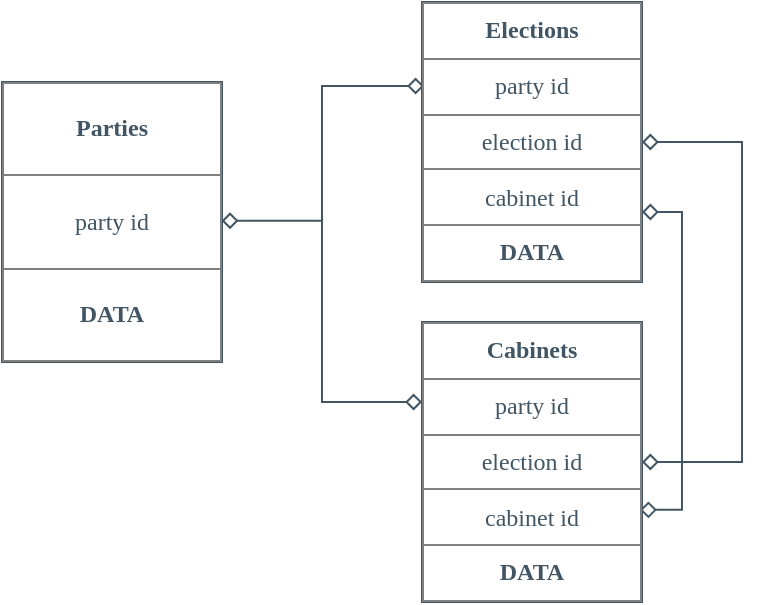 <mxfile>
    <diagram id="ZcramlJeOeUHpQ0AZHul" name="Page-1">
        <mxGraphModel dx="565" dy="353" grid="1" gridSize="10" guides="1" tooltips="1" connect="1" arrows="1" fold="1" page="1" pageScale="1" pageWidth="827" pageHeight="1169" math="0" shadow="0">
            <root>
                <mxCell id="0"/>
                <mxCell id="1" parent="0"/>
                <mxCell id="24" style="edgeStyle=orthogonalEdgeStyle;rounded=0;orthogonalLoop=1;jettySize=auto;html=1;exitX=0.935;exitY=0.496;exitDx=0;exitDy=0;entryX=0.009;entryY=0.3;entryDx=0;entryDy=0;entryPerimeter=0;endArrow=diamond;endFill=0;startArrow=diamond;startFill=0;exitPerimeter=0;strokeColor=#415564;" parent="1" source="16" target="17" edge="1">
                    <mxGeometry relative="1" as="geometry"/>
                </mxCell>
                <mxCell id="16" value="&lt;table border=&quot;1&quot; width=&quot;100%&quot; cellpadding=&quot;4&quot; style=&quot;width: 100% ; height: 100% ; border-collapse: collapse&quot;&gt;&lt;tbody&gt;&lt;tr&gt;&lt;th align=&quot;center&quot;&gt;&lt;b&gt;&lt;font face=&quot;Fira Sans&quot; data-font-src=&quot;https://fonts.googleapis.com/css?family=Fira+Sans&quot; color=&quot;#415564&quot;&gt;Parties&lt;/font&gt;&lt;/b&gt;&lt;/th&gt;&lt;/tr&gt;&lt;tr&gt;&lt;td align=&quot;center&quot;&gt;&lt;font face=&quot;Fira Sans&quot; color=&quot;#415564&quot; data-font-src=&quot;https://fonts.googleapis.com/css?family=Fira+Sans&quot;&gt;party id&lt;/font&gt;&lt;/td&gt;&lt;/tr&gt;&lt;tr&gt;&lt;td style=&quot;text-align: center&quot;&gt;&lt;b&gt;&lt;font color=&quot;#415564&quot; face=&quot;Fira Sans&quot; data-font-src=&quot;https://fonts.googleapis.com/css?family=Fira+Sans&quot;&gt;DATA&lt;/font&gt;&lt;/b&gt;&lt;/td&gt;&lt;/tr&gt;&lt;/tbody&gt;&lt;/table&gt;" style="text;html=1;overflow=fill;rounded=0;glass=0;arcSize=16;fillColor=none;perimeterSpacing=8;strokeColor=#415564;" parent="1" vertex="1">
                    <mxGeometry x="120" y="60" width="110" height="140" as="geometry"/>
                </mxCell>
                <mxCell id="27" style="edgeStyle=orthogonalEdgeStyle;rounded=0;orthogonalLoop=1;jettySize=auto;html=1;exitX=1;exitY=0.5;exitDx=0;exitDy=0;entryX=1;entryY=0.5;entryDx=0;entryDy=0;startArrow=diamond;startFill=0;endArrow=diamond;endFill=0;strokeColor=#415564;" parent="1" source="17" target="18" edge="1">
                    <mxGeometry relative="1" as="geometry">
                        <Array as="points">
                            <mxPoint x="490" y="90"/>
                            <mxPoint x="490" y="250"/>
                        </Array>
                    </mxGeometry>
                </mxCell>
                <mxCell id="28" style="edgeStyle=orthogonalEdgeStyle;rounded=0;orthogonalLoop=1;jettySize=auto;html=1;exitX=1;exitY=0.75;exitDx=0;exitDy=0;startArrow=diamond;startFill=0;endArrow=diamond;endFill=0;entryX=0.991;entryY=0.671;entryDx=0;entryDy=0;entryPerimeter=0;strokeColor=#415564;" parent="1" source="17" target="18" edge="1">
                    <mxGeometry relative="1" as="geometry">
                        <mxPoint x="460" y="280" as="targetPoint"/>
                    </mxGeometry>
                </mxCell>
                <mxCell id="17" value="&lt;table border=&quot;1&quot; width=&quot;100%&quot; cellpadding=&quot;4&quot; style=&quot;width: 100% ; height: 100% ; border-collapse: collapse&quot;&gt;&lt;tbody&gt;&lt;tr&gt;&lt;th align=&quot;center&quot;&gt;&lt;b&gt;&lt;font face=&quot;Fira Sans&quot; data-font-src=&quot;https://fonts.googleapis.com/css?family=Fira+Sans&quot; color=&quot;#415564&quot;&gt;Elections&lt;/font&gt;&lt;/b&gt;&lt;/th&gt;&lt;/tr&gt;&lt;tr&gt;&lt;td align=&quot;center&quot;&gt;&lt;font face=&quot;Fira Sans&quot; color=&quot;#415564&quot; data-font-src=&quot;https://fonts.googleapis.com/css?family=Fira+Sans&quot;&gt;party id&lt;br&gt;&lt;/font&gt;&lt;/td&gt;&lt;/tr&gt;&lt;tr&gt;&lt;td style=&quot;text-align: center&quot;&gt;&lt;font color=&quot;#415564&quot; face=&quot;Fira Sans&quot; data-font-src=&quot;https://fonts.googleapis.com/css?family=Fira+Sans&quot;&gt;election id&lt;/font&gt;&lt;/td&gt;&lt;/tr&gt;&lt;tr&gt;&lt;td style=&quot;text-align: center&quot;&gt;&lt;font color=&quot;#415564&quot; face=&quot;Fira Sans&quot; data-font-src=&quot;https://fonts.googleapis.com/css?family=Fira+Sans&quot;&gt;cabinet id&lt;/font&gt;&lt;/td&gt;&lt;/tr&gt;&lt;tr&gt;&lt;td style=&quot;text-align: center&quot;&gt;&lt;b&gt;&lt;font color=&quot;#415564&quot; face=&quot;Fira Sans&quot; data-font-src=&quot;https://fonts.googleapis.com/css?family=Fira+Sans&quot;&gt;DATA&lt;/font&gt;&lt;/b&gt;&lt;/td&gt;&lt;/tr&gt;&lt;/tbody&gt;&lt;/table&gt;" style="text;html=1;overflow=fill;rounded=0;glass=0;arcSize=16;fillColor=none;strokeColor=#415564;" parent="1" vertex="1">
                    <mxGeometry x="330" y="20" width="110" height="140" as="geometry"/>
                </mxCell>
                <mxCell id="18" value="&lt;table border=&quot;1&quot; width=&quot;100%&quot; cellpadding=&quot;4&quot; style=&quot;width: 100% ; height: 100% ; border-collapse: collapse&quot;&gt;&lt;tbody&gt;&lt;tr&gt;&lt;th align=&quot;center&quot;&gt;&lt;b&gt;&lt;font face=&quot;Fira Sans&quot; data-font-src=&quot;https://fonts.googleapis.com/css?family=Fira+Sans&quot; color=&quot;#415564&quot;&gt;Cabinets&lt;/font&gt;&lt;/b&gt;&lt;/th&gt;&lt;/tr&gt;&lt;tr&gt;&lt;td align=&quot;center&quot;&gt;&lt;font face=&quot;Fira Sans&quot; color=&quot;#415564&quot; data-font-src=&quot;https://fonts.googleapis.com/css?family=Fira+Sans&quot;&gt;party id&lt;br&gt;&lt;/font&gt;&lt;/td&gt;&lt;/tr&gt;&lt;tr&gt;&lt;td style=&quot;text-align: center&quot;&gt;&lt;font color=&quot;#415564&quot; face=&quot;Fira Sans&quot; data-font-src=&quot;https://fonts.googleapis.com/css?family=Fira+Sans&quot;&gt;election id&lt;/font&gt;&lt;/td&gt;&lt;/tr&gt;&lt;tr&gt;&lt;td style=&quot;text-align: center&quot;&gt;&lt;font color=&quot;#415564&quot; face=&quot;Fira Sans&quot; data-font-src=&quot;https://fonts.googleapis.com/css?family=Fira+Sans&quot;&gt;cabinet id&lt;/font&gt;&lt;/td&gt;&lt;/tr&gt;&lt;tr&gt;&lt;td style=&quot;text-align: center&quot;&gt;&lt;b&gt;&lt;font color=&quot;#415564&quot; face=&quot;Fira Sans&quot; data-font-src=&quot;https://fonts.googleapis.com/css?family=Fira+Sans&quot;&gt;DATA&lt;/font&gt;&lt;/b&gt;&lt;/td&gt;&lt;/tr&gt;&lt;/tbody&gt;&lt;/table&gt;" style="text;html=1;overflow=fill;rounded=0;glass=0;arcSize=16;fillColor=none;strokeColor=#415564;" parent="1" vertex="1">
                    <mxGeometry x="330" y="180" width="110" height="140" as="geometry"/>
                </mxCell>
                <mxCell id="43" value="" style="endArrow=none;startArrow=diamond;html=1;edgeStyle=orthogonalEdgeStyle;rounded=0;startFill=0;endFill=0;strokeColor=#415564;" parent="1" edge="1">
                    <mxGeometry width="50" height="50" relative="1" as="geometry">
                        <mxPoint x="330" y="220" as="sourcePoint"/>
                        <mxPoint x="280" y="130" as="targetPoint"/>
                        <Array as="points">
                            <mxPoint x="280" y="220"/>
                            <mxPoint x="280" y="120"/>
                        </Array>
                    </mxGeometry>
                </mxCell>
            </root>
        </mxGraphModel>
    </diagram>
</mxfile>